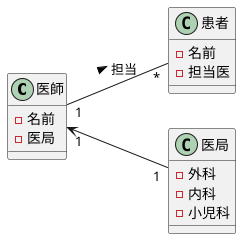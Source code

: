 @startuml
left to right direction
class 医師{
- 名前
- 医局
}
class 患者{
- 名前
- 担当医
}
class 医局{
- 外科
- 内科
- 小児科
}
医師 "1"--"*" 患者:担当 >
医師 "1"<--"1" 医局

@enduml